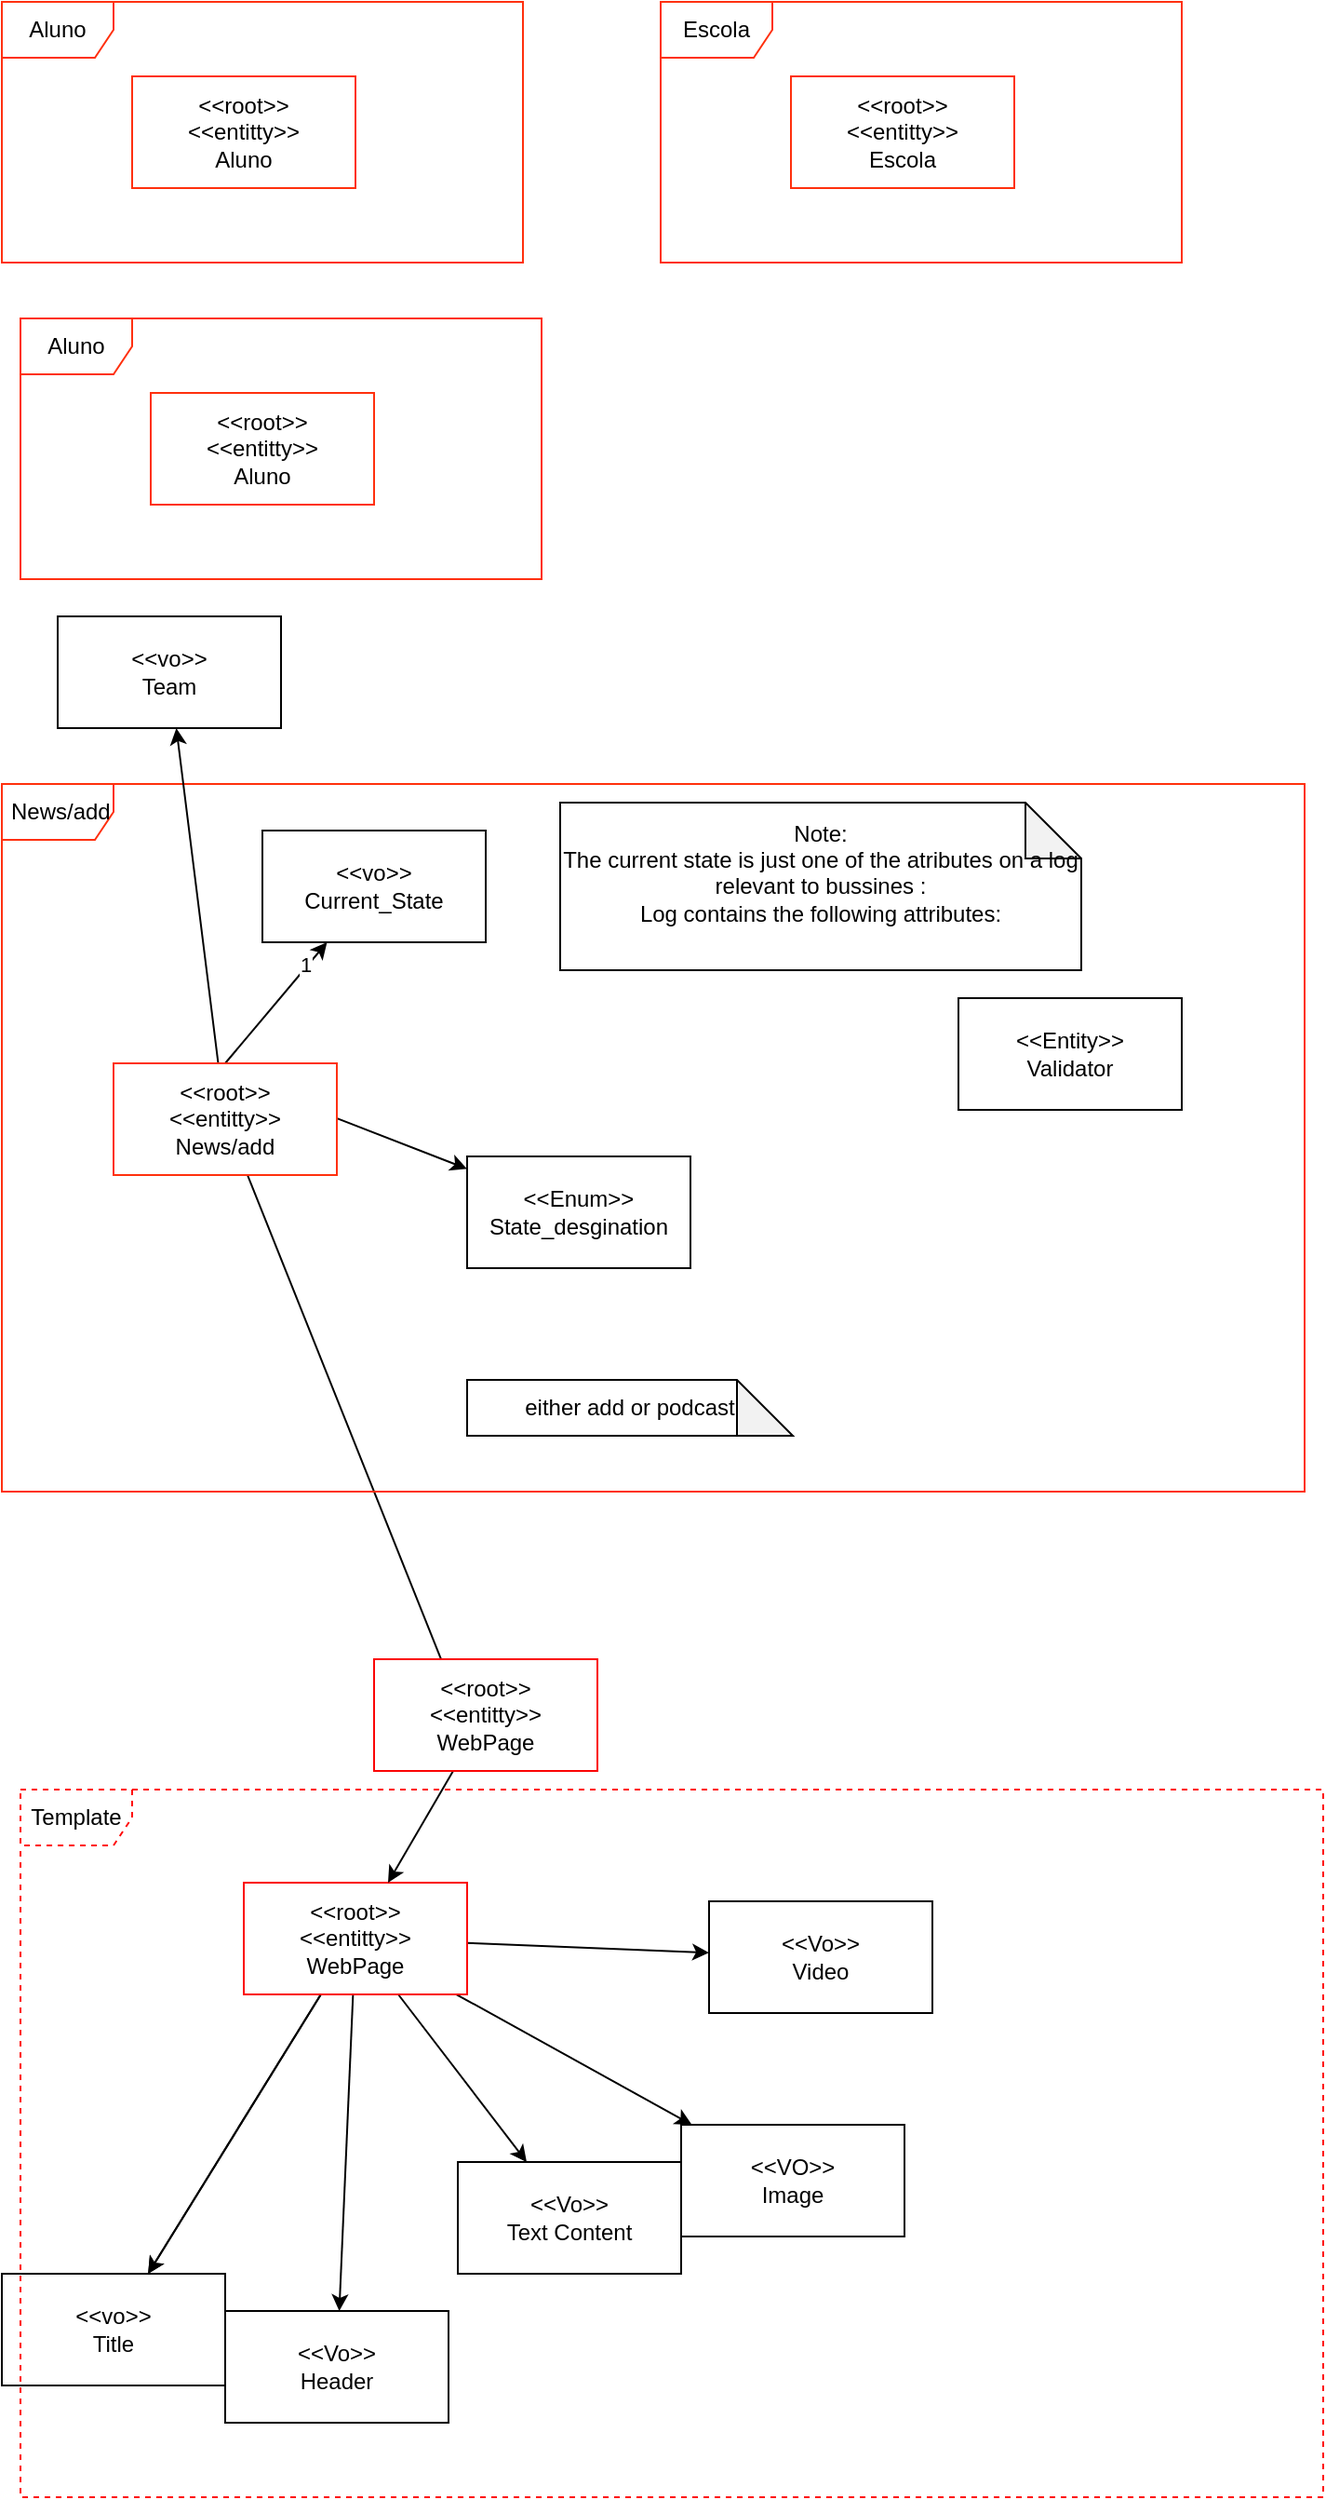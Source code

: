 <mxfile>
    <diagram id="D3sRz6WudV78egM3DdaS" name="Page-1">
        <mxGraphModel dx="846" dy="1013" grid="1" gridSize="10" guides="1" tooltips="1" connect="1" arrows="1" fold="1" page="1" pageScale="1" pageWidth="827" pageHeight="1169" background="none" math="0" shadow="0">
            <root>
                <mxCell id="0"/>
                <mxCell id="1" parent="0"/>
                <mxCell id="30" value="" style="edgeStyle=none;html=1;exitX=0.974;exitY=0.472;exitDx=0;exitDy=0;exitPerimeter=0;" parent="1" source="69" target="29" edge="1">
                    <mxGeometry relative="1" as="geometry">
                        <mxPoint x="210" y="1442.0" as="sourcePoint"/>
                    </mxGeometry>
                </mxCell>
                <mxCell id="32" value="" style="edgeStyle=none;html=1;exitX=0.5;exitY=0;exitDx=0;exitDy=0;" parent="1" source="69" target="31" edge="1">
                    <mxGeometry relative="1" as="geometry">
                        <mxPoint x="210" y="1413.636" as="sourcePoint"/>
                    </mxGeometry>
                </mxCell>
                <mxCell id="33" value="1" style="edgeLabel;html=1;align=center;verticalAlign=middle;resizable=0;points=[];" parent="32" vertex="1" connectable="0">
                    <mxGeometry x="0.608" y="2" relative="1" as="geometry">
                        <mxPoint as="offset"/>
                    </mxGeometry>
                </mxCell>
                <mxCell id="40" value="" style="edgeStyle=none;html=1;" parent="1" source="69" edge="1">
                    <mxGeometry relative="1" as="geometry">
                        <mxPoint x="164" y="1460" as="sourcePoint"/>
                        <mxPoint x="300" y="1790" as="targetPoint"/>
                    </mxGeometry>
                </mxCell>
                <mxCell id="29" value="&lt;div&gt;&amp;lt;&amp;lt;Enum&amp;gt;&amp;gt;&lt;/div&gt;State_desgination" style="whiteSpace=wrap;html=1;rounded=0;" parent="1" vertex="1">
                    <mxGeometry x="310" y="1510" width="120" height="60" as="geometry"/>
                </mxCell>
                <mxCell id="31" value="&amp;lt;&amp;lt;vo&amp;gt;&amp;gt;&lt;div&gt;Current_State&lt;/div&gt;" style="whiteSpace=wrap;html=1;rounded=0;" parent="1" vertex="1">
                    <mxGeometry x="200" y="1335" width="120" height="60" as="geometry"/>
                </mxCell>
                <mxCell id="49" value="" style="edgeStyle=none;html=1;" parent="1" source="47" target="48" edge="1">
                    <mxGeometry relative="1" as="geometry"/>
                </mxCell>
                <mxCell id="52" value="" style="edgeStyle=none;html=1;" parent="1" source="47" target="51" edge="1">
                    <mxGeometry relative="1" as="geometry"/>
                </mxCell>
                <mxCell id="54" value="" style="edgeStyle=none;html=1;" parent="1" source="47" target="53" edge="1">
                    <mxGeometry relative="1" as="geometry"/>
                </mxCell>
                <mxCell id="56" value="" style="edgeStyle=none;html=1;" parent="1" source="47" target="55" edge="1">
                    <mxGeometry relative="1" as="geometry"/>
                </mxCell>
                <mxCell id="61" value="" style="edgeStyle=none;html=1;" parent="1" source="47" target="60" edge="1">
                    <mxGeometry relative="1" as="geometry"/>
                </mxCell>
                <mxCell id="87" value="" style="edgeStyle=none;html=1;" edge="1" parent="1" source="47" target="48">
                    <mxGeometry relative="1" as="geometry"/>
                </mxCell>
                <mxCell id="47" value="&amp;lt;&amp;lt;root&amp;gt;&amp;gt;&lt;div&gt;&amp;lt;&amp;lt;entitty&amp;gt;&amp;gt;&lt;/div&gt;&lt;div&gt;WebPage&lt;/div&gt;" style="rounded=0;whiteSpace=wrap;html=1;strokeColor=light-dark(#fb0404, #ededed);" parent="1" vertex="1">
                    <mxGeometry x="190" y="1900" width="120" height="60" as="geometry"/>
                </mxCell>
                <mxCell id="48" value="&amp;lt;&amp;lt;vo&amp;gt;&amp;gt;&lt;div&gt;Title&lt;/div&gt;" style="whiteSpace=wrap;html=1;rounded=0;" parent="1" vertex="1">
                    <mxGeometry x="60" y="2110" width="120" height="60" as="geometry"/>
                </mxCell>
                <mxCell id="51" value="&lt;div&gt;&amp;lt;&amp;lt;Vo&amp;gt;&amp;gt;&lt;/div&gt;Header" style="whiteSpace=wrap;html=1;rounded=0;" parent="1" vertex="1">
                    <mxGeometry x="180" y="2130" width="120" height="60" as="geometry"/>
                </mxCell>
                <mxCell id="53" value="&amp;lt;&amp;lt;Vo&amp;gt;&amp;gt;&lt;div&gt;Text Content&lt;/div&gt;" style="whiteSpace=wrap;html=1;rounded=0;" parent="1" vertex="1">
                    <mxGeometry x="305" y="2050" width="120" height="60" as="geometry"/>
                </mxCell>
                <mxCell id="55" value="&amp;lt;&amp;lt;VO&amp;gt;&amp;gt;&lt;div&gt;Image&lt;/div&gt;" style="whiteSpace=wrap;html=1;rounded=0;" parent="1" vertex="1">
                    <mxGeometry x="425" y="2030" width="120" height="60" as="geometry"/>
                </mxCell>
                <mxCell id="58" value="Template" style="shape=umlFrame;whiteSpace=wrap;html=1;pointerEvents=0;strokeColor=light-dark(#ff0a0a, #ededed);dashed=1;" parent="1" vertex="1">
                    <mxGeometry x="70" y="1850" width="700" height="380" as="geometry"/>
                </mxCell>
                <mxCell id="59" value="Aluno" style="shape=umlFrame;whiteSpace=wrap;html=1;pointerEvents=0;strokeColor=#FF300D;" parent="1" vertex="1">
                    <mxGeometry x="60" y="890" width="280" height="140" as="geometry"/>
                </mxCell>
                <mxCell id="60" value="&amp;lt;&amp;lt;Vo&amp;gt;&amp;gt;&lt;div&gt;Video&lt;/div&gt;" style="whiteSpace=wrap;html=1;strokeColor=light-dark(#000000,#EDEDED);rounded=0;" parent="1" vertex="1">
                    <mxGeometry x="440" y="1910" width="120" height="60" as="geometry"/>
                </mxCell>
                <mxCell id="65" value="Note: &lt;br&gt;The current state is just one of the atributes on a log relevant to bussines :&lt;br&gt;Log contains the following attributes:&lt;div&gt;&lt;br&gt;&lt;/div&gt;" style="shape=note;whiteSpace=wrap;html=1;backgroundOutline=1;darkOpacity=0.05;" parent="1" vertex="1">
                    <mxGeometry x="360" y="1320" width="280" height="90" as="geometry"/>
                </mxCell>
                <mxCell id="66" value="either add or podcast" style="shape=note;whiteSpace=wrap;html=1;backgroundOutline=1;darkOpacity=0.05;" parent="1" vertex="1">
                    <mxGeometry x="310" y="1630" width="175" height="30" as="geometry"/>
                </mxCell>
                <mxCell id="67" value="&amp;nbsp;News/add" style="shape=umlFrame;whiteSpace=wrap;html=1;pointerEvents=0;strokeColor=#FF300D;width=60;height=30;" parent="1" vertex="1">
                    <mxGeometry x="60" y="1310" width="700" height="380" as="geometry"/>
                </mxCell>
                <mxCell id="80" style="edgeStyle=none;html=1;" edge="1" parent="1" source="69" target="85">
                    <mxGeometry relative="1" as="geometry">
                        <mxPoint x="100" y="1280" as="targetPoint"/>
                    </mxGeometry>
                </mxCell>
                <mxCell id="69" value="&amp;lt;&amp;lt;root&amp;gt;&amp;gt;&lt;div&gt;&amp;lt;&amp;lt;entitty&amp;gt;&amp;gt;&lt;/div&gt;&lt;div&gt;News/add&lt;/div&gt;" style="rounded=0;whiteSpace=wrap;html=1;strokeColor=#FF300D;" parent="1" vertex="1">
                    <mxGeometry x="120" y="1460" width="120" height="60" as="geometry"/>
                </mxCell>
                <mxCell id="70" value="&amp;lt;&amp;lt;root&amp;gt;&amp;gt;&lt;div&gt;&amp;lt;&amp;lt;entitty&amp;gt;&amp;gt;&lt;/div&gt;&lt;div&gt;Aluno&lt;/div&gt;" style="rounded=0;whiteSpace=wrap;html=1;strokeColor=#FF300D;" parent="1" vertex="1">
                    <mxGeometry x="130" y="930" width="120" height="60" as="geometry"/>
                </mxCell>
                <mxCell id="74" value="Escola" style="shape=umlFrame;whiteSpace=wrap;html=1;pointerEvents=0;strokeColor=#FF300D;" parent="1" vertex="1">
                    <mxGeometry x="414" y="890" width="280" height="140" as="geometry"/>
                </mxCell>
                <mxCell id="75" value="&amp;lt;&amp;lt;root&amp;gt;&amp;gt;&lt;div&gt;&amp;lt;&amp;lt;entitty&amp;gt;&amp;gt;&lt;/div&gt;&lt;div&gt;Escola&lt;/div&gt;" style="rounded=0;whiteSpace=wrap;html=1;strokeColor=#FF300D;" parent="1" vertex="1">
                    <mxGeometry x="484" y="930" width="120" height="60" as="geometry"/>
                </mxCell>
                <mxCell id="76" value="Aluno" style="shape=umlFrame;whiteSpace=wrap;html=1;pointerEvents=0;strokeColor=#FF300D;" parent="1" vertex="1">
                    <mxGeometry x="70" y="1060" width="280" height="140" as="geometry"/>
                </mxCell>
                <mxCell id="77" value="&amp;lt;&amp;lt;root&amp;gt;&amp;gt;&lt;div&gt;&amp;lt;&amp;lt;entitty&amp;gt;&amp;gt;&lt;/div&gt;&lt;div&gt;Aluno&lt;/div&gt;" style="rounded=0;whiteSpace=wrap;html=1;strokeColor=#FF300D;" parent="1" vertex="1">
                    <mxGeometry x="140" y="1100" width="120" height="60" as="geometry"/>
                </mxCell>
                <mxCell id="84" value="&amp;lt;&amp;lt;Entity&amp;gt;&amp;gt;&lt;div&gt;Validator&lt;/div&gt;" style="whiteSpace=wrap;html=1;rounded=0;" vertex="1" parent="1">
                    <mxGeometry x="574" y="1425" width="120" height="60" as="geometry"/>
                </mxCell>
                <mxCell id="85" value="&amp;lt;&amp;lt;vo&amp;gt;&amp;gt;&lt;div&gt;Team&lt;/div&gt;" style="whiteSpace=wrap;html=1;rounded=0;" vertex="1" parent="1">
                    <mxGeometry x="90" y="1220" width="120" height="60" as="geometry"/>
                </mxCell>
                <mxCell id="89" style="edgeStyle=none;html=1;" edge="1" parent="1" source="88" target="47">
                    <mxGeometry relative="1" as="geometry"/>
                </mxCell>
                <mxCell id="88" value="&amp;lt;&amp;lt;root&amp;gt;&amp;gt;&lt;div&gt;&amp;lt;&amp;lt;entitty&amp;gt;&amp;gt;&lt;/div&gt;&lt;div&gt;WebPage&lt;/div&gt;" style="rounded=0;whiteSpace=wrap;html=1;strokeColor=light-dark(#fb0404, #ededed);" vertex="1" parent="1">
                    <mxGeometry x="260" y="1780" width="120" height="60" as="geometry"/>
                </mxCell>
            </root>
        </mxGraphModel>
    </diagram>
</mxfile>